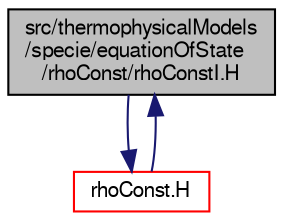 digraph "src/thermophysicalModels/specie/equationOfState/rhoConst/rhoConstI.H"
{
  bgcolor="transparent";
  edge [fontname="FreeSans",fontsize="10",labelfontname="FreeSans",labelfontsize="10"];
  node [fontname="FreeSans",fontsize="10",shape=record];
  Node0 [label="src/thermophysicalModels\l/specie/equationOfState\l/rhoConst/rhoConstI.H",height=0.2,width=0.4,color="black", fillcolor="grey75", style="filled", fontcolor="black"];
  Node0 -> Node1 [color="midnightblue",fontsize="10",style="solid",fontname="FreeSans"];
  Node1 [label="rhoConst.H",height=0.2,width=0.4,color="red",URL="$a16454.html"];
  Node1 -> Node0 [color="midnightblue",fontsize="10",style="solid",fontname="FreeSans"];
}
